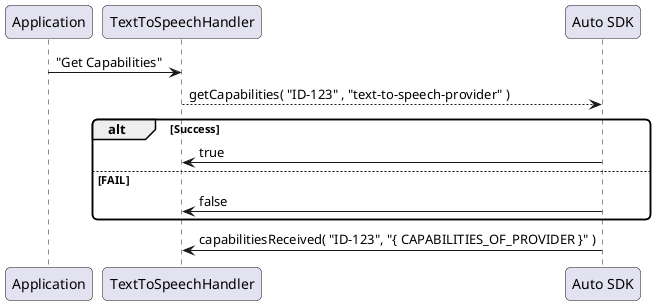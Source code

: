 @startuml
skinparam roundcorner 10
participant Application 
participant TextToSpeechHandler 
participant "Auto SDK"
Application->TextToSpeechHandler: "Get Capabilities"

TextToSpeechHandler-->"Auto SDK" : getCapabilities( "ID-123" , "text-to-speech-provider" )
alt Success
	"Auto SDK"->TextToSpeechHandler: true
else FAIL
	"Auto SDK"->TextToSpeechHandler: false
end
"Auto SDK"->TextToSpeechHandler: capabilitiesReceived( "ID-123", "{ CAPABILITIES_OF_PROVIDER }" )
@enduml